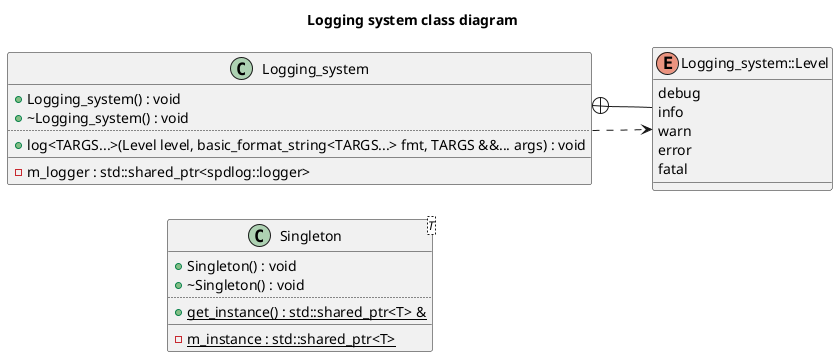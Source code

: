 @startuml
title Logging system class diagram
left to right direction
class "Singleton<T>" as C_0009796880665875106671
class C_0009796880665875106671 {
+Singleton() : void
+~Singleton() : void
..
{static} +get_instance() : std::shared_ptr<T> &
__
{static} -m_instance : std::shared_ptr<T>
}
class "Logging_system" as C_0018211495183074186195
class C_0018211495183074186195 {
+Logging_system() : void
+~Logging_system() : void
..
+log<TARGS...>(Level level, basic_format_string<TARGS...> fmt, TARGS &&... args) : void
__
-m_logger : std::shared_ptr<spdlog::logger>
}
enum "Logging_system::Level" as C_0015023802631964297962
enum C_0015023802631964297962 {
debug
info
warn
error
fatal
}
C_0018211495183074186195 ..> C_0015023802631964297962
C_0015023802631964297962 --+ C_0018211495183074186195

'Generated with clang-uml, version 0.6.1-15-gbf4bfdc
'LLVM version clang version 19.1.7 (Fedora 19.1.7-3.fc41)
@enduml
